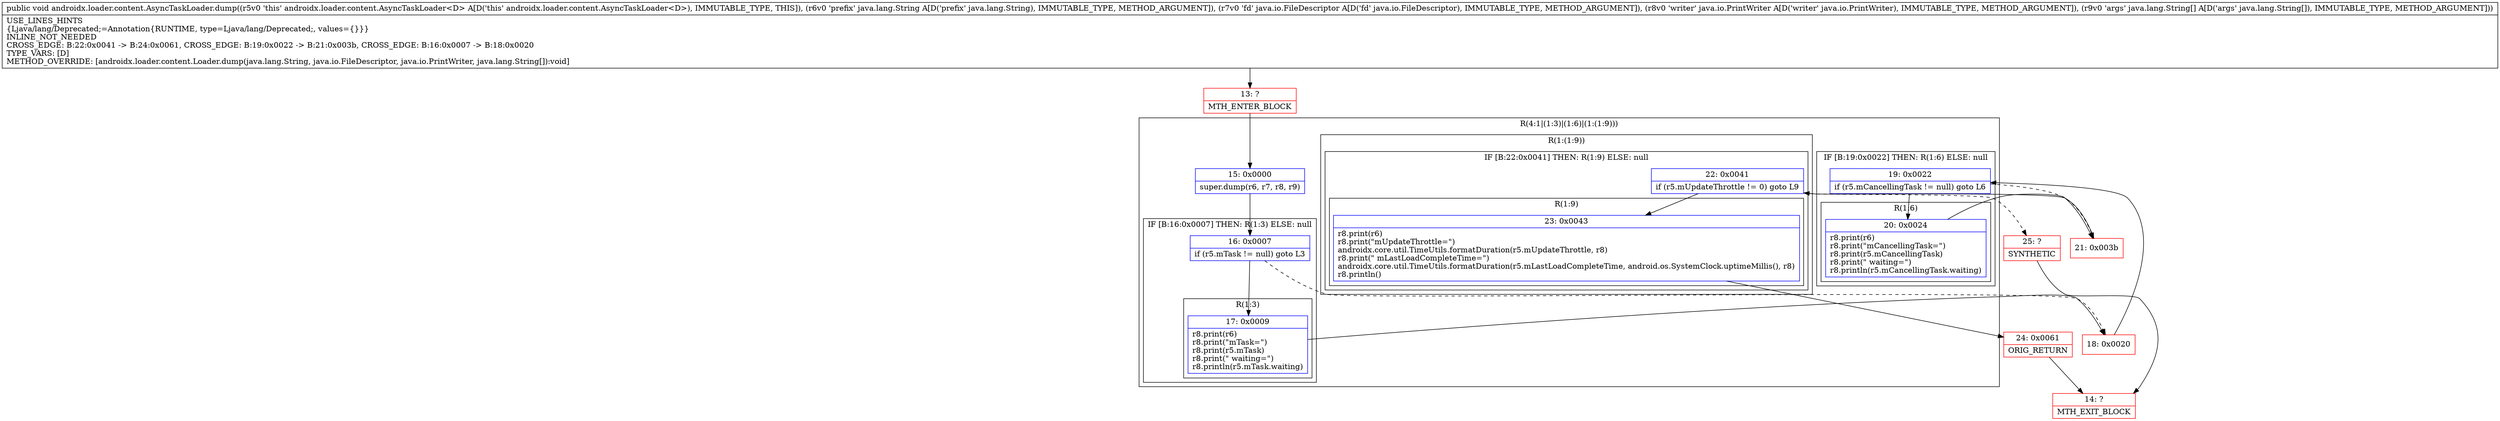digraph "CFG forandroidx.loader.content.AsyncTaskLoader.dump(Ljava\/lang\/String;Ljava\/io\/FileDescriptor;Ljava\/io\/PrintWriter;[Ljava\/lang\/String;)V" {
subgraph cluster_Region_1557740588 {
label = "R(4:1|(1:3)|(1:6)|(1:(1:9)))";
node [shape=record,color=blue];
Node_15 [shape=record,label="{15\:\ 0x0000|super.dump(r6, r7, r8, r9)\l}"];
subgraph cluster_IfRegion_2096749500 {
label = "IF [B:16:0x0007] THEN: R(1:3) ELSE: null";
node [shape=record,color=blue];
Node_16 [shape=record,label="{16\:\ 0x0007|if (r5.mTask != null) goto L3\l}"];
subgraph cluster_Region_262551179 {
label = "R(1:3)";
node [shape=record,color=blue];
Node_17 [shape=record,label="{17\:\ 0x0009|r8.print(r6)\lr8.print(\"mTask=\")\lr8.print(r5.mTask)\lr8.print(\" waiting=\")\lr8.println(r5.mTask.waiting)\l}"];
}
}
subgraph cluster_IfRegion_1685277605 {
label = "IF [B:19:0x0022] THEN: R(1:6) ELSE: null";
node [shape=record,color=blue];
Node_19 [shape=record,label="{19\:\ 0x0022|if (r5.mCancellingTask != null) goto L6\l}"];
subgraph cluster_Region_1901994843 {
label = "R(1:6)";
node [shape=record,color=blue];
Node_20 [shape=record,label="{20\:\ 0x0024|r8.print(r6)\lr8.print(\"mCancellingTask=\")\lr8.print(r5.mCancellingTask)\lr8.print(\" waiting=\")\lr8.println(r5.mCancellingTask.waiting)\l}"];
}
}
subgraph cluster_Region_1137193719 {
label = "R(1:(1:9))";
node [shape=record,color=blue];
subgraph cluster_IfRegion_2112116331 {
label = "IF [B:22:0x0041] THEN: R(1:9) ELSE: null";
node [shape=record,color=blue];
Node_22 [shape=record,label="{22\:\ 0x0041|if (r5.mUpdateThrottle != 0) goto L9\l}"];
subgraph cluster_Region_53740561 {
label = "R(1:9)";
node [shape=record,color=blue];
Node_23 [shape=record,label="{23\:\ 0x0043|r8.print(r6)\lr8.print(\"mUpdateThrottle=\")\landroidx.core.util.TimeUtils.formatDuration(r5.mUpdateThrottle, r8)\lr8.print(\" mLastLoadCompleteTime=\")\landroidx.core.util.TimeUtils.formatDuration(r5.mLastLoadCompleteTime, android.os.SystemClock.uptimeMillis(), r8)\lr8.println()\l}"];
}
}
}
}
Node_13 [shape=record,color=red,label="{13\:\ ?|MTH_ENTER_BLOCK\l}"];
Node_18 [shape=record,color=red,label="{18\:\ 0x0020}"];
Node_21 [shape=record,color=red,label="{21\:\ 0x003b}"];
Node_24 [shape=record,color=red,label="{24\:\ 0x0061|ORIG_RETURN\l}"];
Node_14 [shape=record,color=red,label="{14\:\ ?|MTH_EXIT_BLOCK\l}"];
Node_25 [shape=record,color=red,label="{25\:\ ?|SYNTHETIC\l}"];
MethodNode[shape=record,label="{public void androidx.loader.content.AsyncTaskLoader.dump((r5v0 'this' androidx.loader.content.AsyncTaskLoader\<D\> A[D('this' androidx.loader.content.AsyncTaskLoader\<D\>), IMMUTABLE_TYPE, THIS]), (r6v0 'prefix' java.lang.String A[D('prefix' java.lang.String), IMMUTABLE_TYPE, METHOD_ARGUMENT]), (r7v0 'fd' java.io.FileDescriptor A[D('fd' java.io.FileDescriptor), IMMUTABLE_TYPE, METHOD_ARGUMENT]), (r8v0 'writer' java.io.PrintWriter A[D('writer' java.io.PrintWriter), IMMUTABLE_TYPE, METHOD_ARGUMENT]), (r9v0 'args' java.lang.String[] A[D('args' java.lang.String[]), IMMUTABLE_TYPE, METHOD_ARGUMENT]))  | USE_LINES_HINTS\l\{Ljava\/lang\/Deprecated;=Annotation\{RUNTIME, type=Ljava\/lang\/Deprecated;, values=\{\}\}\}\lINLINE_NOT_NEEDED\lCROSS_EDGE: B:22:0x0041 \-\> B:24:0x0061, CROSS_EDGE: B:19:0x0022 \-\> B:21:0x003b, CROSS_EDGE: B:16:0x0007 \-\> B:18:0x0020\lTYPE_VARS: [D]\lMETHOD_OVERRIDE: [androidx.loader.content.Loader.dump(java.lang.String, java.io.FileDescriptor, java.io.PrintWriter, java.lang.String[]):void]\l}"];
MethodNode -> Node_13;Node_15 -> Node_16;
Node_16 -> Node_17;
Node_16 -> Node_18[style=dashed];
Node_17 -> Node_18;
Node_19 -> Node_20;
Node_19 -> Node_21[style=dashed];
Node_20 -> Node_21;
Node_22 -> Node_23;
Node_22 -> Node_25[style=dashed];
Node_23 -> Node_24;
Node_13 -> Node_15;
Node_18 -> Node_19;
Node_21 -> Node_22;
Node_24 -> Node_14;
Node_25 -> Node_14;
}

